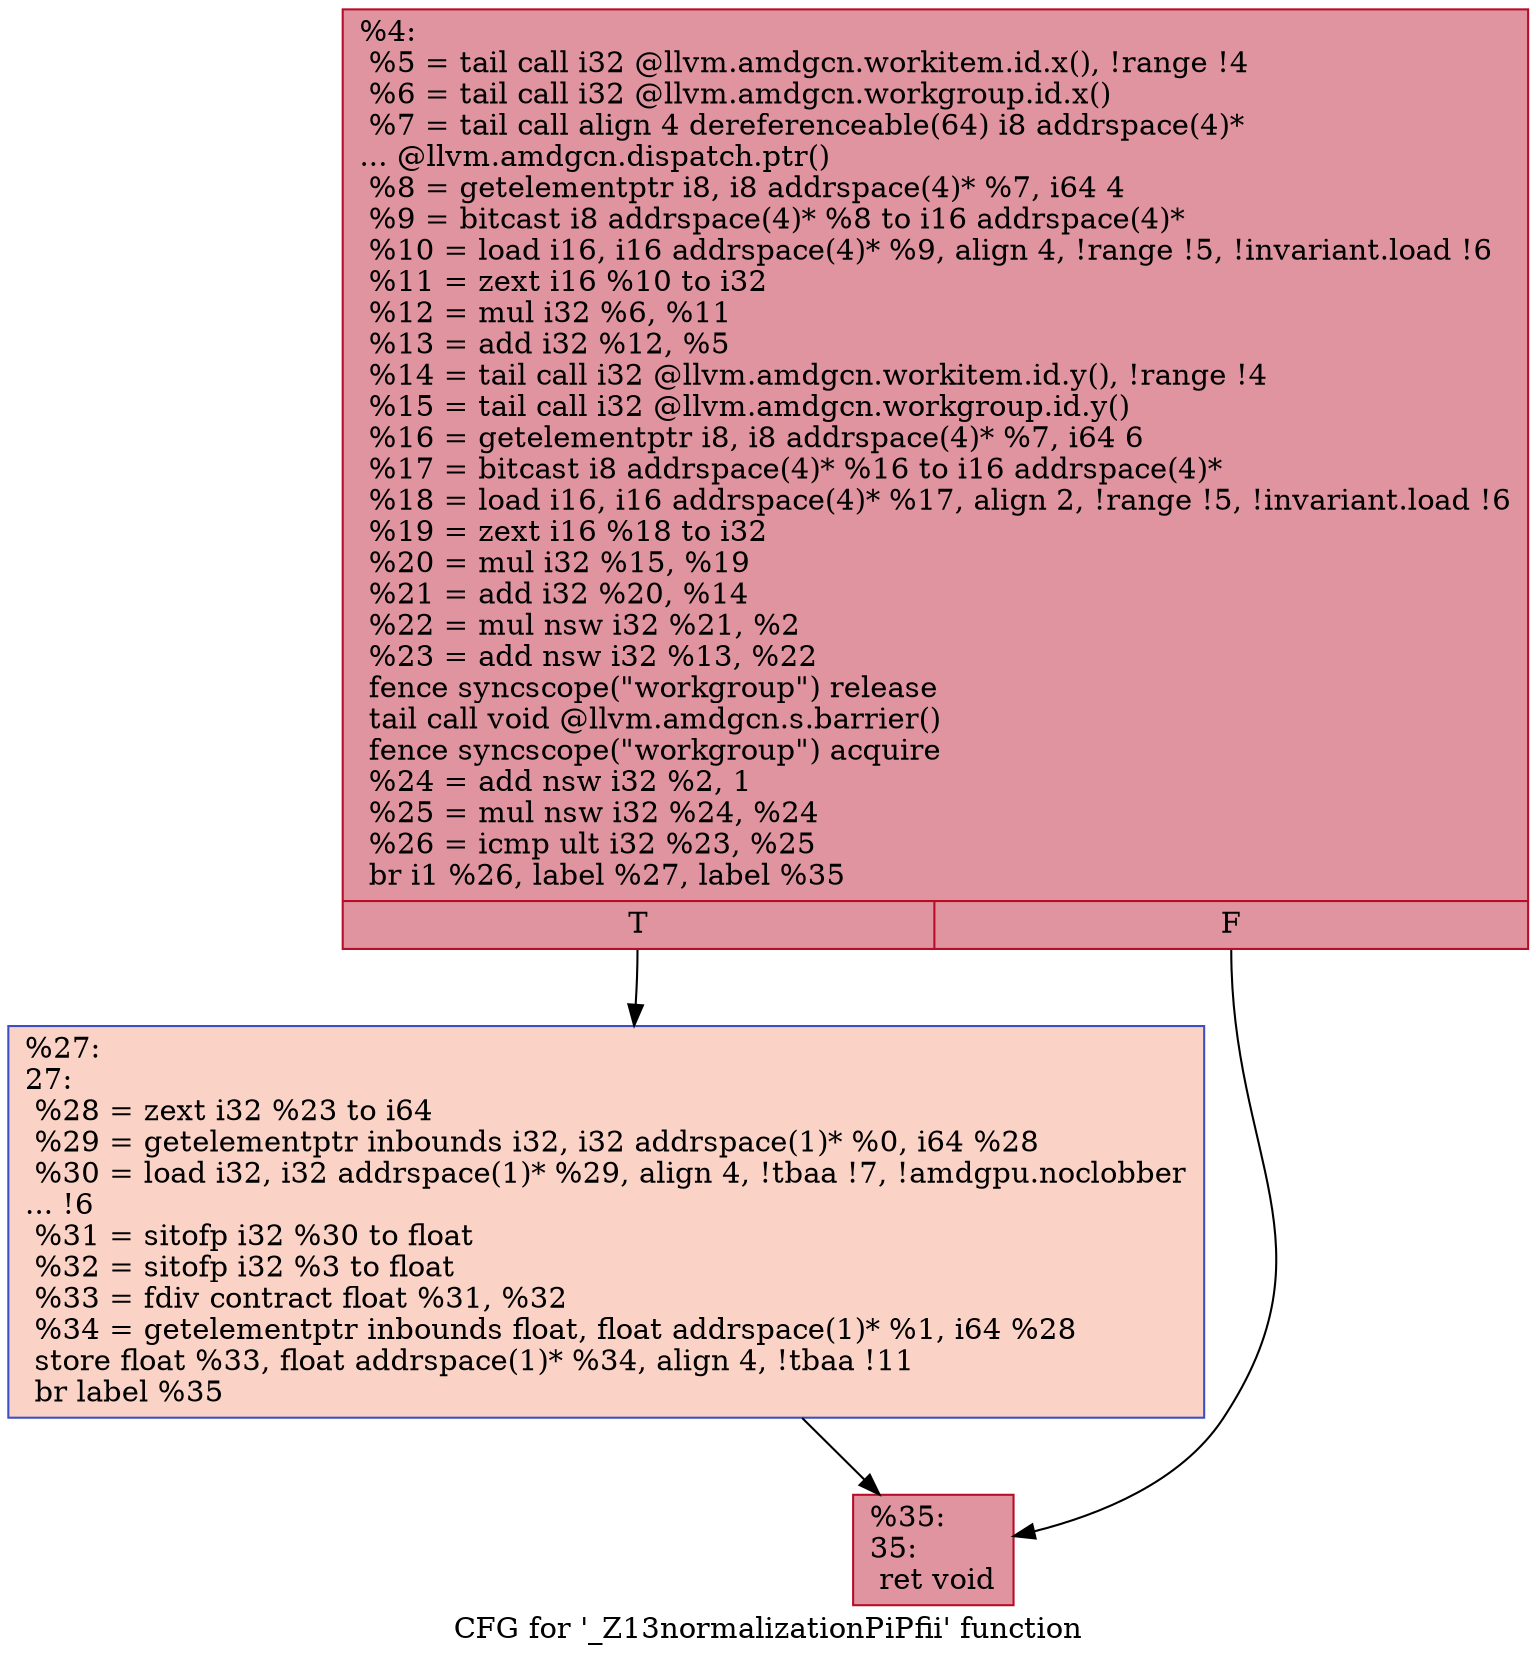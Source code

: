 digraph "CFG for '_Z13normalizationPiPfii' function" {
	label="CFG for '_Z13normalizationPiPfii' function";

	Node0x51924c0 [shape=record,color="#b70d28ff", style=filled, fillcolor="#b70d2870",label="{%4:\l  %5 = tail call i32 @llvm.amdgcn.workitem.id.x(), !range !4\l  %6 = tail call i32 @llvm.amdgcn.workgroup.id.x()\l  %7 = tail call align 4 dereferenceable(64) i8 addrspace(4)*\l... @llvm.amdgcn.dispatch.ptr()\l  %8 = getelementptr i8, i8 addrspace(4)* %7, i64 4\l  %9 = bitcast i8 addrspace(4)* %8 to i16 addrspace(4)*\l  %10 = load i16, i16 addrspace(4)* %9, align 4, !range !5, !invariant.load !6\l  %11 = zext i16 %10 to i32\l  %12 = mul i32 %6, %11\l  %13 = add i32 %12, %5\l  %14 = tail call i32 @llvm.amdgcn.workitem.id.y(), !range !4\l  %15 = tail call i32 @llvm.amdgcn.workgroup.id.y()\l  %16 = getelementptr i8, i8 addrspace(4)* %7, i64 6\l  %17 = bitcast i8 addrspace(4)* %16 to i16 addrspace(4)*\l  %18 = load i16, i16 addrspace(4)* %17, align 2, !range !5, !invariant.load !6\l  %19 = zext i16 %18 to i32\l  %20 = mul i32 %15, %19\l  %21 = add i32 %20, %14\l  %22 = mul nsw i32 %21, %2\l  %23 = add nsw i32 %13, %22\l  fence syncscope(\"workgroup\") release\l  tail call void @llvm.amdgcn.s.barrier()\l  fence syncscope(\"workgroup\") acquire\l  %24 = add nsw i32 %2, 1\l  %25 = mul nsw i32 %24, %24\l  %26 = icmp ult i32 %23, %25\l  br i1 %26, label %27, label %35\l|{<s0>T|<s1>F}}"];
	Node0x51924c0:s0 -> Node0x5196350;
	Node0x51924c0:s1 -> Node0x51963e0;
	Node0x5196350 [shape=record,color="#3d50c3ff", style=filled, fillcolor="#f59c7d70",label="{%27:\l27:                                               \l  %28 = zext i32 %23 to i64\l  %29 = getelementptr inbounds i32, i32 addrspace(1)* %0, i64 %28\l  %30 = load i32, i32 addrspace(1)* %29, align 4, !tbaa !7, !amdgpu.noclobber\l... !6\l  %31 = sitofp i32 %30 to float\l  %32 = sitofp i32 %3 to float\l  %33 = fdiv contract float %31, %32\l  %34 = getelementptr inbounds float, float addrspace(1)* %1, i64 %28\l  store float %33, float addrspace(1)* %34, align 4, !tbaa !11\l  br label %35\l}"];
	Node0x5196350 -> Node0x51963e0;
	Node0x51963e0 [shape=record,color="#b70d28ff", style=filled, fillcolor="#b70d2870",label="{%35:\l35:                                               \l  ret void\l}"];
}
